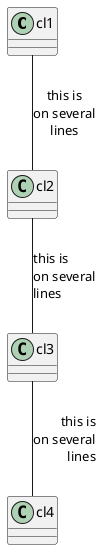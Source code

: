 {
  "sha1": "rr17oxw8dox6xruzs03zamhe6z5wkrz",
  "insertion": {
    "when": "2024-06-04T17:28:44.176Z",
    "user": "plantuml@gmail.com"
  }
}
@startuml
class cl1
class cl2
class cl3
class cl4
cl1 -- cl2 : this is\non several\nlines
cl2 -- cl3 : this is\lon several\llines
cl3 -- cl4 : this is\ron several\rlines
@enduml

